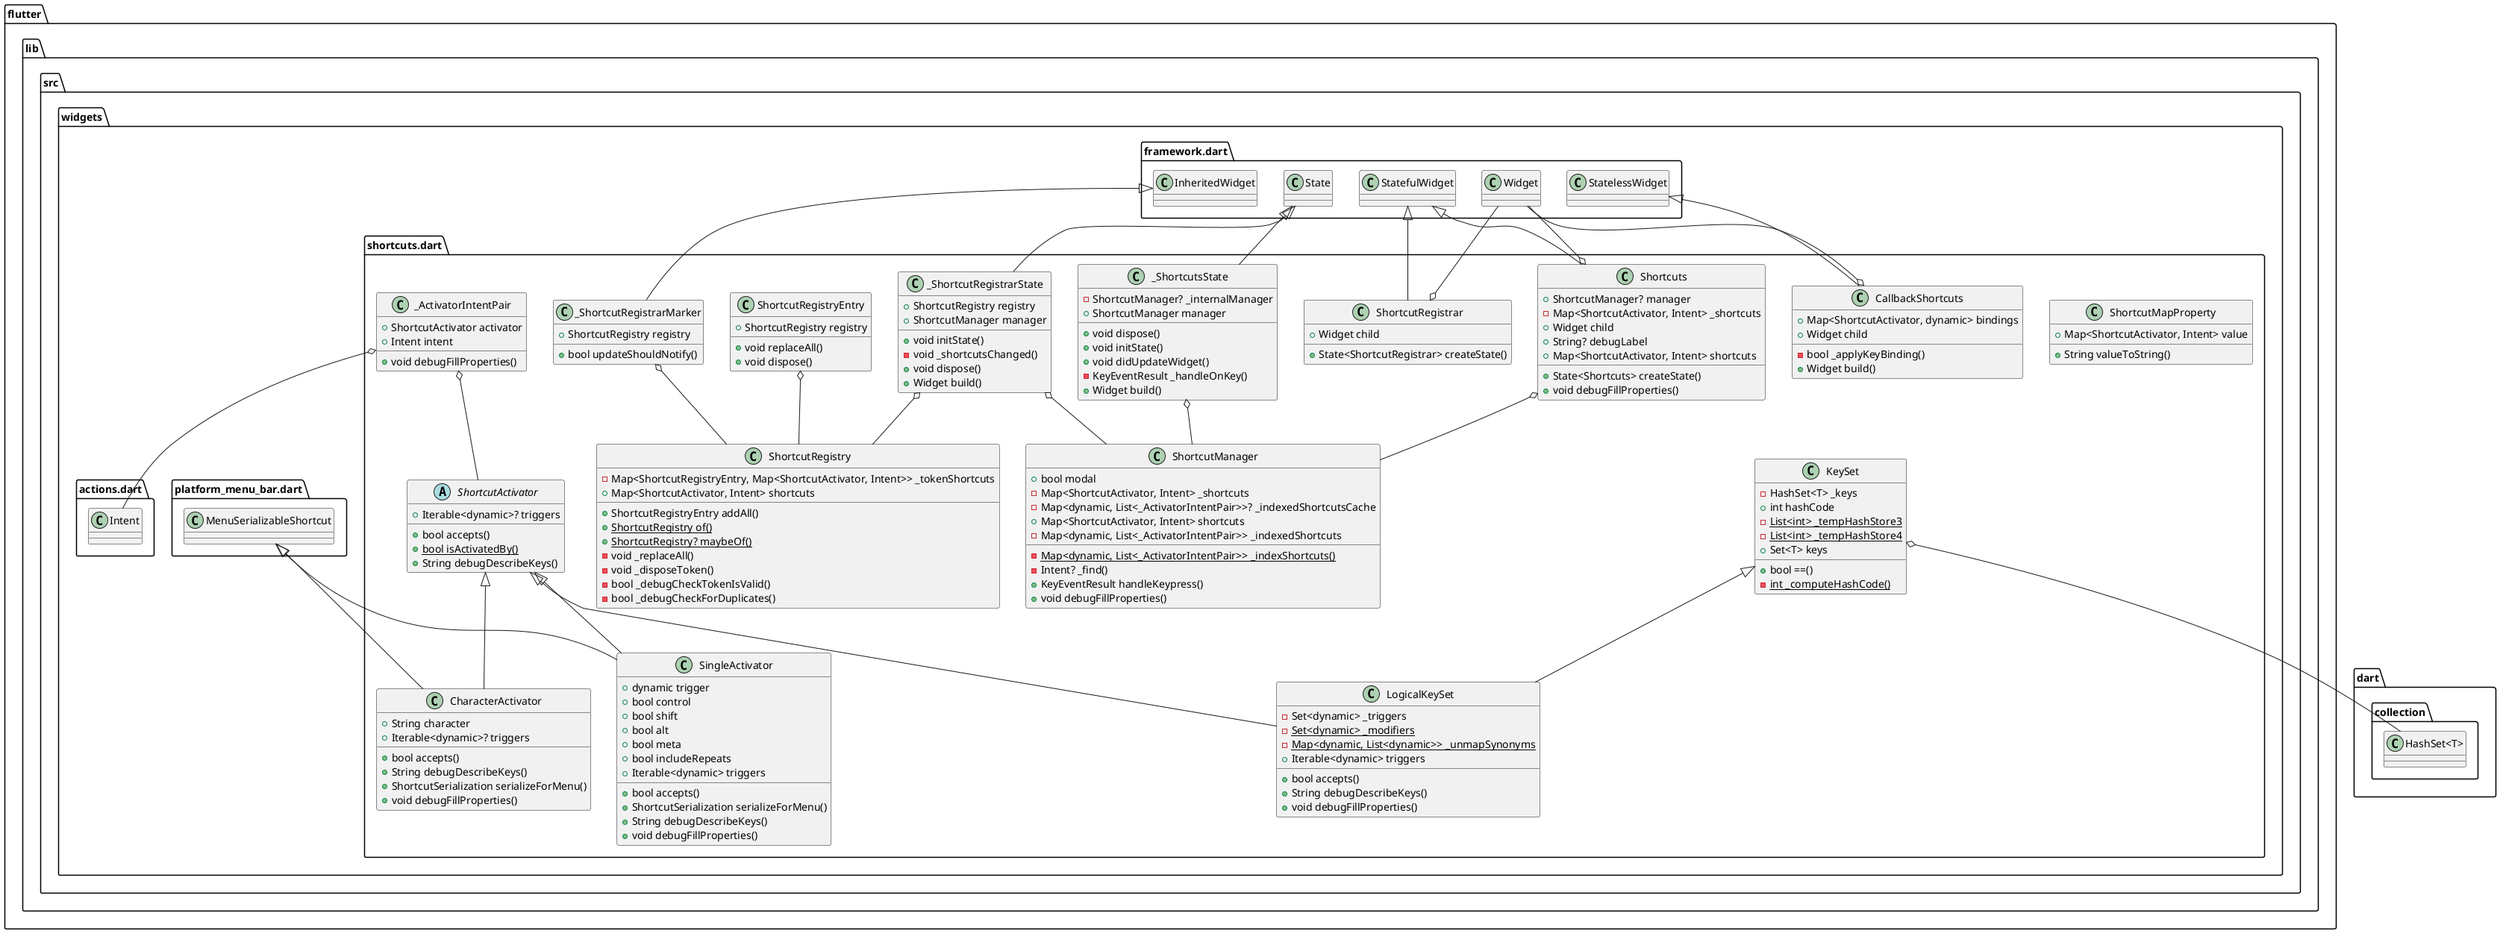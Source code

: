 @startuml
set namespaceSeparator ::

class "flutter::lib::src::widgets::shortcuts.dart::KeySet" {
  -HashSet<T> _keys
  +int hashCode
  {static} -List<int> _tempHashStore3
  {static} -List<int> _tempHashStore4
  +Set<T> keys
  +bool ==()
  {static} -int _computeHashCode()
}

"flutter::lib::src::widgets::shortcuts.dart::KeySet" o-- "dart::collection::HashSet<T>"

abstract class "flutter::lib::src::widgets::shortcuts.dart::ShortcutActivator" {
  +Iterable<dynamic>? triggers
  +bool accepts()
  {static} +bool isActivatedBy()
  +String debugDescribeKeys()
}

class "flutter::lib::src::widgets::shortcuts.dart::LogicalKeySet" {
  -Set<dynamic> _triggers
  {static} -Set<dynamic> _modifiers
  {static} -Map<dynamic, List<dynamic>> _unmapSynonyms
  +Iterable<dynamic> triggers
  +bool accepts()
  +String debugDescribeKeys()
  +void debugFillProperties()
}

"flutter::lib::src::widgets::shortcuts.dart::KeySet" <|-- "flutter::lib::src::widgets::shortcuts.dart::LogicalKeySet"
"flutter::lib::src::widgets::shortcuts.dart::ShortcutActivator" <|-- "flutter::lib::src::widgets::shortcuts.dart::LogicalKeySet"

class "flutter::lib::src::widgets::shortcuts.dart::ShortcutMapProperty" {
  +Map<ShortcutActivator, Intent> value
  +String valueToString()
}

class "flutter::lib::src::widgets::shortcuts.dart::SingleActivator" {
  +dynamic trigger
  +bool control
  +bool shift
  +bool alt
  +bool meta
  +bool includeRepeats
  +Iterable<dynamic> triggers
  +bool accepts()
  +ShortcutSerialization serializeForMenu()
  +String debugDescribeKeys()
  +void debugFillProperties()
}

"flutter::lib::src::widgets::platform_menu_bar.dart::MenuSerializableShortcut" <|-- "flutter::lib::src::widgets::shortcuts.dart::SingleActivator"
"flutter::lib::src::widgets::shortcuts.dart::ShortcutActivator" <|-- "flutter::lib::src::widgets::shortcuts.dart::SingleActivator"

class "flutter::lib::src::widgets::shortcuts.dart::CharacterActivator" {
  +String character
  +Iterable<dynamic>? triggers
  +bool accepts()
  +String debugDescribeKeys()
  +ShortcutSerialization serializeForMenu()
  +void debugFillProperties()
}

"flutter::lib::src::widgets::platform_menu_bar.dart::MenuSerializableShortcut" <|-- "flutter::lib::src::widgets::shortcuts.dart::CharacterActivator"
"flutter::lib::src::widgets::shortcuts.dart::ShortcutActivator" <|-- "flutter::lib::src::widgets::shortcuts.dart::CharacterActivator"

class "flutter::lib::src::widgets::shortcuts.dart::_ActivatorIntentPair" {
  +ShortcutActivator activator
  +Intent intent
  +void debugFillProperties()
}

"flutter::lib::src::widgets::shortcuts.dart::_ActivatorIntentPair" o-- "flutter::lib::src::widgets::shortcuts.dart::ShortcutActivator"
"flutter::lib::src::widgets::shortcuts.dart::_ActivatorIntentPair" o-- "flutter::lib::src::widgets::actions.dart::Intent"

class "flutter::lib::src::widgets::shortcuts.dart::ShortcutManager" {
  +bool modal
  -Map<ShortcutActivator, Intent> _shortcuts
  -Map<dynamic, List<_ActivatorIntentPair>>? _indexedShortcutsCache
  +Map<ShortcutActivator, Intent> shortcuts
  -Map<dynamic, List<_ActivatorIntentPair>> _indexedShortcuts
  {static} -Map<dynamic, List<_ActivatorIntentPair>> _indexShortcuts()
  -Intent? _find()
  +KeyEventResult handleKeypress()
  +void debugFillProperties()
}

class "flutter::lib::src::widgets::shortcuts.dart::Shortcuts" {
  +ShortcutManager? manager
  -Map<ShortcutActivator, Intent> _shortcuts
  +Widget child
  +String? debugLabel
  +Map<ShortcutActivator, Intent> shortcuts
  +State<Shortcuts> createState()
  +void debugFillProperties()
}

"flutter::lib::src::widgets::shortcuts.dart::Shortcuts" o-- "flutter::lib::src::widgets::shortcuts.dart::ShortcutManager"
"flutter::lib::src::widgets::shortcuts.dart::Shortcuts" o-- "flutter::lib::src::widgets::framework.dart::Widget"
"flutter::lib::src::widgets::framework.dart::StatefulWidget" <|-- "flutter::lib::src::widgets::shortcuts.dart::Shortcuts"

class "flutter::lib::src::widgets::shortcuts.dart::_ShortcutsState" {
  -ShortcutManager? _internalManager
  +ShortcutManager manager
  +void dispose()
  +void initState()
  +void didUpdateWidget()
  -KeyEventResult _handleOnKey()
  +Widget build()
}

"flutter::lib::src::widgets::shortcuts.dart::_ShortcutsState" o-- "flutter::lib::src::widgets::shortcuts.dart::ShortcutManager"
"flutter::lib::src::widgets::framework.dart::State" <|-- "flutter::lib::src::widgets::shortcuts.dart::_ShortcutsState"

class "flutter::lib::src::widgets::shortcuts.dart::CallbackShortcuts" {
  +Map<ShortcutActivator, dynamic> bindings
  +Widget child
  -bool _applyKeyBinding()
  +Widget build()
}

"flutter::lib::src::widgets::shortcuts.dart::CallbackShortcuts" o-- "flutter::lib::src::widgets::framework.dart::Widget"
"flutter::lib::src::widgets::framework.dart::StatelessWidget" <|-- "flutter::lib::src::widgets::shortcuts.dart::CallbackShortcuts"

class "flutter::lib::src::widgets::shortcuts.dart::ShortcutRegistryEntry" {
  +ShortcutRegistry registry
  +void replaceAll()
  +void dispose()
}

"flutter::lib::src::widgets::shortcuts.dart::ShortcutRegistryEntry" o-- "flutter::lib::src::widgets::shortcuts.dart::ShortcutRegistry"

class "flutter::lib::src::widgets::shortcuts.dart::ShortcutRegistry" {
  -Map<ShortcutRegistryEntry, Map<ShortcutActivator, Intent>> _tokenShortcuts
  +Map<ShortcutActivator, Intent> shortcuts
  +ShortcutRegistryEntry addAll()
  {static} +ShortcutRegistry of()
  {static} +ShortcutRegistry? maybeOf()
  -void _replaceAll()
  -void _disposeToken()
  -bool _debugCheckTokenIsValid()
  -bool _debugCheckForDuplicates()
}

class "flutter::lib::src::widgets::shortcuts.dart::ShortcutRegistrar" {
  +Widget child
  +State<ShortcutRegistrar> createState()
}

"flutter::lib::src::widgets::shortcuts.dart::ShortcutRegistrar" o-- "flutter::lib::src::widgets::framework.dart::Widget"
"flutter::lib::src::widgets::framework.dart::StatefulWidget" <|-- "flutter::lib::src::widgets::shortcuts.dart::ShortcutRegistrar"

class "flutter::lib::src::widgets::shortcuts.dart::_ShortcutRegistrarState" {
  +ShortcutRegistry registry
  +ShortcutManager manager
  +void initState()
  -void _shortcutsChanged()
  +void dispose()
  +Widget build()
}

"flutter::lib::src::widgets::shortcuts.dart::_ShortcutRegistrarState" o-- "flutter::lib::src::widgets::shortcuts.dart::ShortcutRegistry"
"flutter::lib::src::widgets::shortcuts.dart::_ShortcutRegistrarState" o-- "flutter::lib::src::widgets::shortcuts.dart::ShortcutManager"
"flutter::lib::src::widgets::framework.dart::State" <|-- "flutter::lib::src::widgets::shortcuts.dart::_ShortcutRegistrarState"

class "flutter::lib::src::widgets::shortcuts.dart::_ShortcutRegistrarMarker" {
  +ShortcutRegistry registry
  +bool updateShouldNotify()
}

"flutter::lib::src::widgets::shortcuts.dart::_ShortcutRegistrarMarker" o-- "flutter::lib::src::widgets::shortcuts.dart::ShortcutRegistry"
"flutter::lib::src::widgets::framework.dart::InheritedWidget" <|-- "flutter::lib::src::widgets::shortcuts.dart::_ShortcutRegistrarMarker"


@enduml